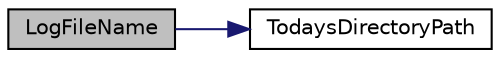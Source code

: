 digraph "LogFileName"
{
 // INTERACTIVE_SVG=YES
  edge [fontname="Helvetica",fontsize="10",labelfontname="Helvetica",labelfontsize="10"];
  node [fontname="Helvetica",fontsize="10",shape=record];
  rankdir="LR";
  Node100 [label="LogFileName",height=0.2,width=0.4,color="black", fillcolor="grey75", style="filled", fontcolor="black"];
  Node100 -> Node101 [color="midnightblue",fontsize="10",style="solid",fontname="Helvetica"];
  Node101 [label="TodaysDirectoryPath",height=0.2,width=0.4,color="black", fillcolor="white", style="filled",URL="$roc2_8c.html#a29819f4927e98849304e948f13c12574"];
}
